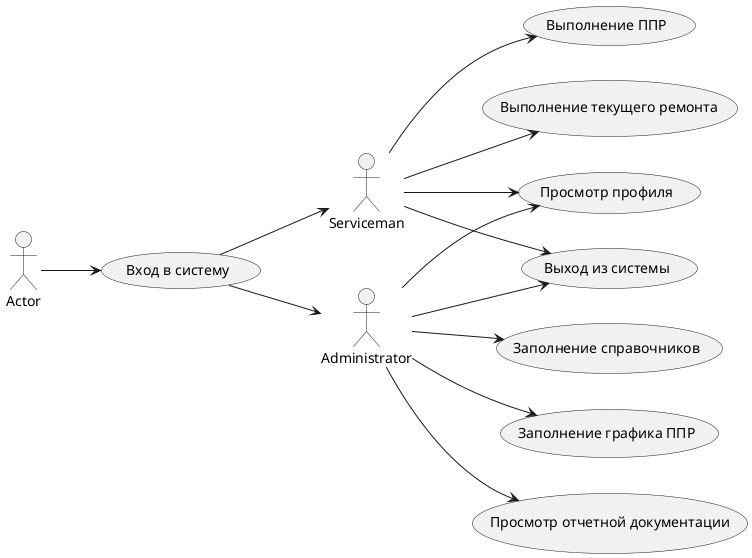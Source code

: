 @startuml

:Actor: as Actor
:Administrator: as Admin
:Serviceman: as Serv

left to right direction

(Вход в систему) as login

(Выход из системы) as logout
(Заполнение справочников) as AddDB



(Заполнение графика ППР) as listPPR
(Просмотр отчетной документации) as report

(Просмотр профиля) as proful
(Выполнение текущего ремонта) as currentRepair
(Выполнение ППР) as PPR



Actor --> login
login --> Admin
login --> Serv

Admin -down-> logout
Admin -down-> AddDB
Admin -down-> listPPR
Admin -down-> report
Admin -down-> proful

Serv -down-> logout
Serv -down-> proful
Serv -down-> currentRepair
Serv -down-> PPR

newpage 

left to right direction

(Заполнение справочников) as AddDB

    (Добавление цехов) as AddGild
    (Добавление моделей) as AddModel
    (Добавление оборудования) as AddMachine

AddDB -down->AddGild
AddDB -down->AddModel
AddDB -down->AddMachine


@enduml